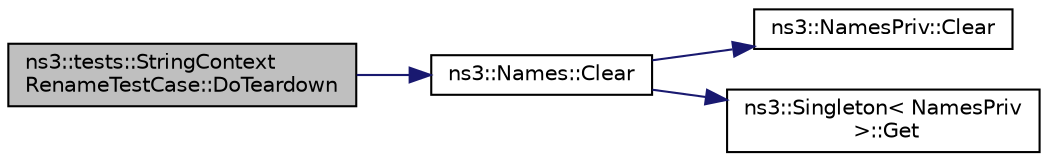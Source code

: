 digraph "ns3::tests::StringContextRenameTestCase::DoTeardown"
{
 // LATEX_PDF_SIZE
  edge [fontname="Helvetica",fontsize="10",labelfontname="Helvetica",labelfontsize="10"];
  node [fontname="Helvetica",fontsize="10",shape=record];
  rankdir="LR";
  Node1 [label="ns3::tests::StringContext\lRenameTestCase::DoTeardown",height=0.2,width=0.4,color="black", fillcolor="grey75", style="filled", fontcolor="black",tooltip="Implementation to do any local setup required for this TestCase."];
  Node1 -> Node2 [color="midnightblue",fontsize="10",style="solid",fontname="Helvetica"];
  Node2 [label="ns3::Names::Clear",height=0.2,width=0.4,color="black", fillcolor="white", style="filled",URL="$classns3_1_1_names.html#abda77642452c3e4a4ad8a76491dd2538",tooltip="Clear the list of objects associated with names."];
  Node2 -> Node3 [color="midnightblue",fontsize="10",style="solid",fontname="Helvetica"];
  Node3 [label="ns3::NamesPriv::Clear",height=0.2,width=0.4,color="black", fillcolor="white", style="filled",URL="$classns3_1_1_names_priv.html#a7830244fafff9d2221a830e9b247b57a",tooltip="Internal implementation for Names::Clear()"];
  Node2 -> Node4 [color="midnightblue",fontsize="10",style="solid",fontname="Helvetica"];
  Node4 [label="ns3::Singleton\< NamesPriv\l \>::Get",height=0.2,width=0.4,color="black", fillcolor="white", style="filled",URL="$classns3_1_1_singleton.html#a80a2cd3c25a27ea72add7a9f7a141ffa",tooltip="Get a pointer to the singleton instance."];
}

